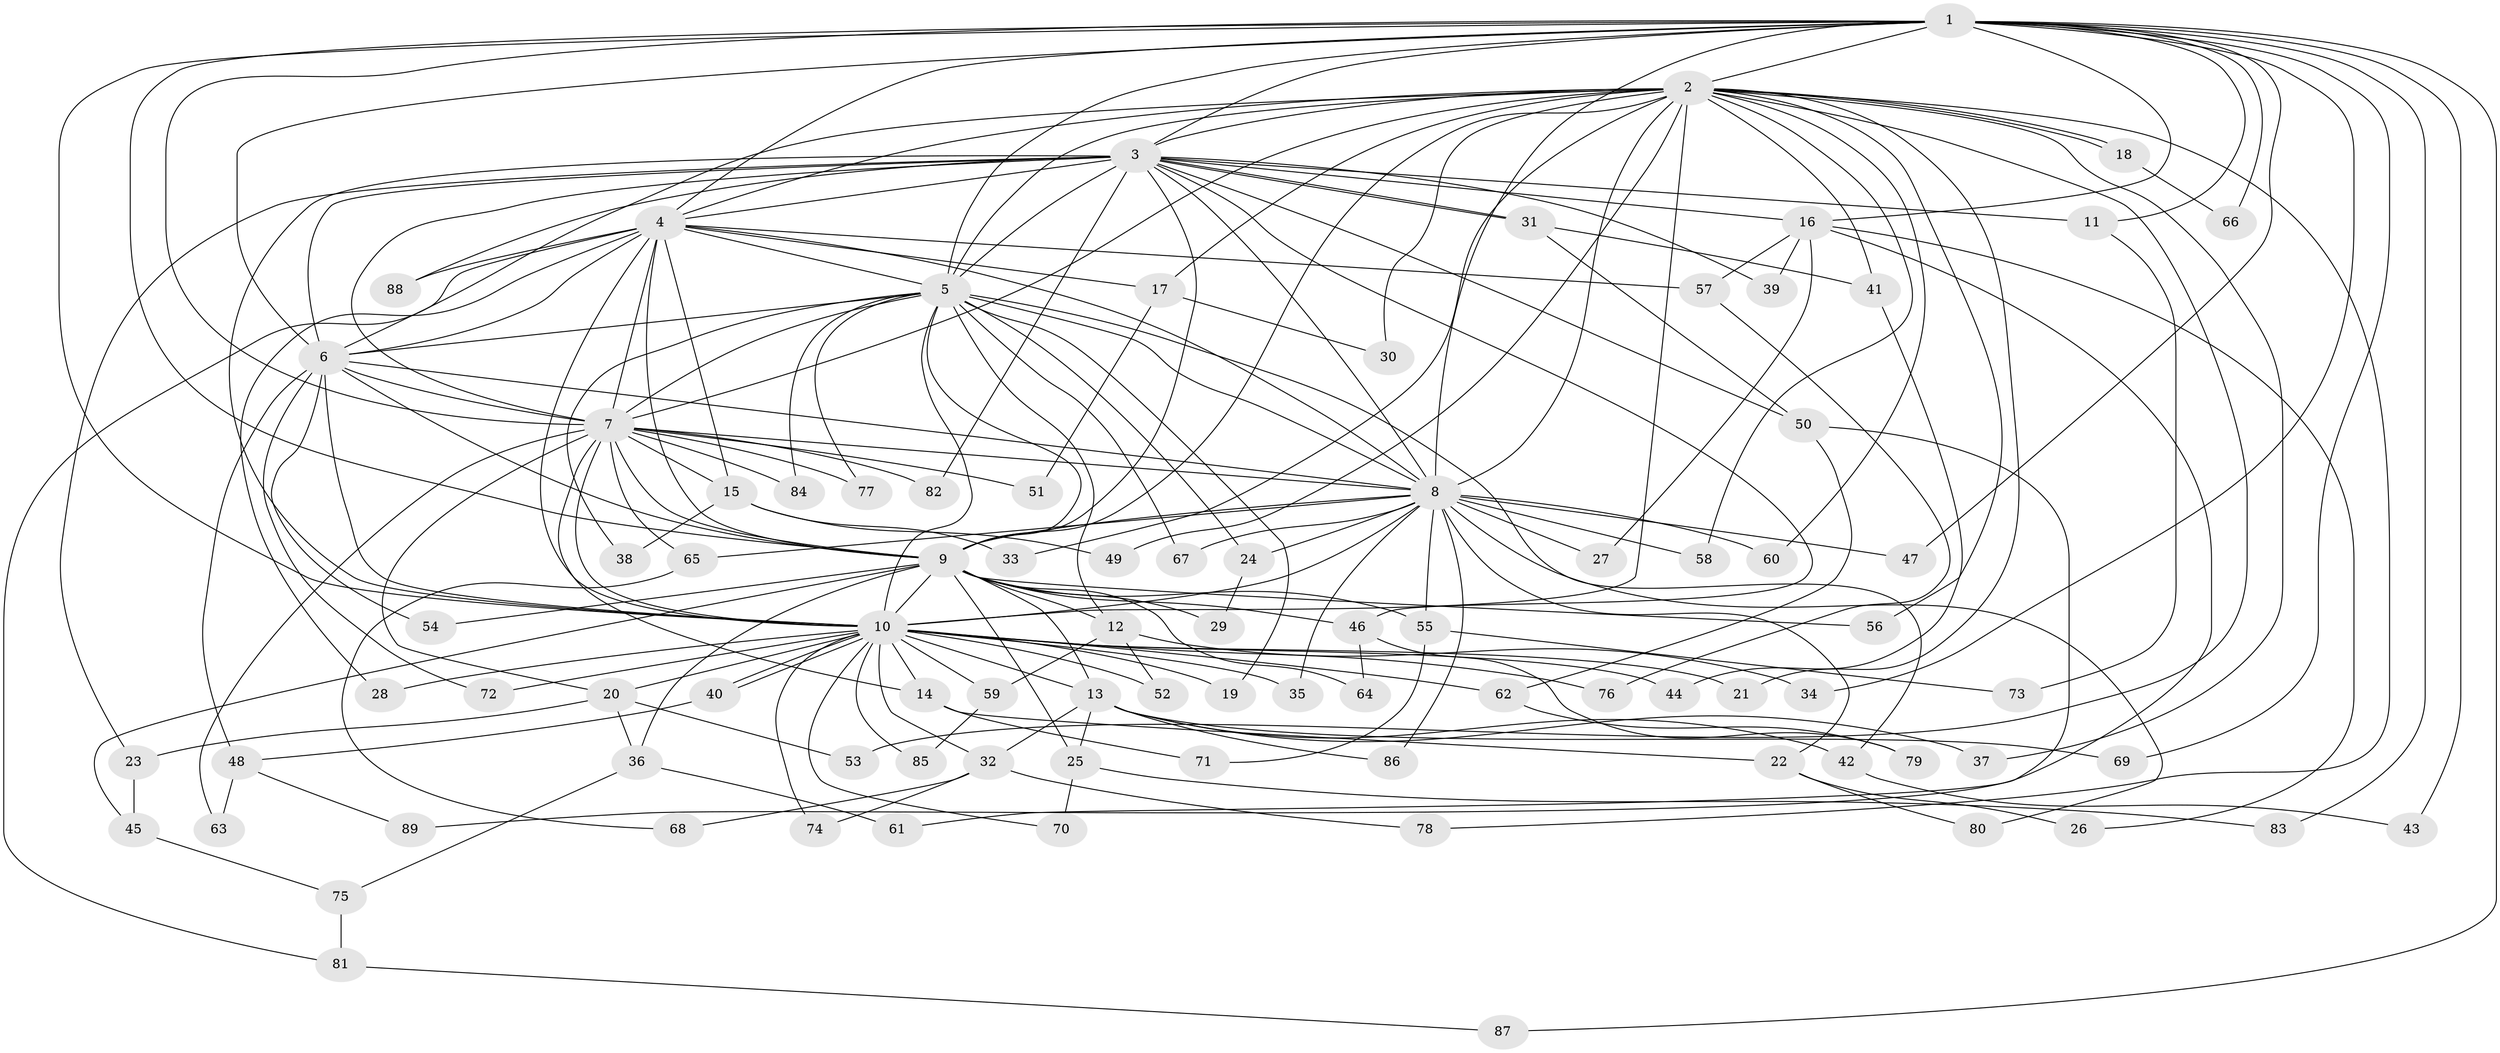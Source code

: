// Generated by graph-tools (version 1.1) at 2025/11/02/27/25 16:11:06]
// undirected, 89 vertices, 203 edges
graph export_dot {
graph [start="1"]
  node [color=gray90,style=filled];
  1;
  2;
  3;
  4;
  5;
  6;
  7;
  8;
  9;
  10;
  11;
  12;
  13;
  14;
  15;
  16;
  17;
  18;
  19;
  20;
  21;
  22;
  23;
  24;
  25;
  26;
  27;
  28;
  29;
  30;
  31;
  32;
  33;
  34;
  35;
  36;
  37;
  38;
  39;
  40;
  41;
  42;
  43;
  44;
  45;
  46;
  47;
  48;
  49;
  50;
  51;
  52;
  53;
  54;
  55;
  56;
  57;
  58;
  59;
  60;
  61;
  62;
  63;
  64;
  65;
  66;
  67;
  68;
  69;
  70;
  71;
  72;
  73;
  74;
  75;
  76;
  77;
  78;
  79;
  80;
  81;
  82;
  83;
  84;
  85;
  86;
  87;
  88;
  89;
  1 -- 2;
  1 -- 3;
  1 -- 4;
  1 -- 5;
  1 -- 6;
  1 -- 7;
  1 -- 8;
  1 -- 9;
  1 -- 10;
  1 -- 11;
  1 -- 16;
  1 -- 34;
  1 -- 43;
  1 -- 47;
  1 -- 66;
  1 -- 69;
  1 -- 83;
  1 -- 87;
  2 -- 3;
  2 -- 4;
  2 -- 5;
  2 -- 6;
  2 -- 7;
  2 -- 8;
  2 -- 9;
  2 -- 10;
  2 -- 17;
  2 -- 18;
  2 -- 18;
  2 -- 21;
  2 -- 30;
  2 -- 33;
  2 -- 37;
  2 -- 41;
  2 -- 49;
  2 -- 53;
  2 -- 56;
  2 -- 58;
  2 -- 60;
  2 -- 78;
  3 -- 4;
  3 -- 5;
  3 -- 6;
  3 -- 7;
  3 -- 8;
  3 -- 9;
  3 -- 10;
  3 -- 11;
  3 -- 16;
  3 -- 23;
  3 -- 31;
  3 -- 31;
  3 -- 39;
  3 -- 46;
  3 -- 50;
  3 -- 82;
  3 -- 88;
  4 -- 5;
  4 -- 6;
  4 -- 7;
  4 -- 8;
  4 -- 9;
  4 -- 10;
  4 -- 15;
  4 -- 17;
  4 -- 28;
  4 -- 57;
  4 -- 81;
  4 -- 88;
  5 -- 6;
  5 -- 7;
  5 -- 8;
  5 -- 9;
  5 -- 10;
  5 -- 12;
  5 -- 19;
  5 -- 24;
  5 -- 38;
  5 -- 42;
  5 -- 67;
  5 -- 77;
  5 -- 84;
  6 -- 7;
  6 -- 8;
  6 -- 9;
  6 -- 10;
  6 -- 48;
  6 -- 54;
  6 -- 72;
  7 -- 8;
  7 -- 9;
  7 -- 10;
  7 -- 14;
  7 -- 15;
  7 -- 20;
  7 -- 51;
  7 -- 63;
  7 -- 65;
  7 -- 77;
  7 -- 82;
  7 -- 84;
  8 -- 9;
  8 -- 10;
  8 -- 22;
  8 -- 24;
  8 -- 27;
  8 -- 35;
  8 -- 47;
  8 -- 55;
  8 -- 58;
  8 -- 60;
  8 -- 65;
  8 -- 67;
  8 -- 80;
  8 -- 86;
  9 -- 10;
  9 -- 12;
  9 -- 13;
  9 -- 25;
  9 -- 29;
  9 -- 36;
  9 -- 45;
  9 -- 46;
  9 -- 54;
  9 -- 55;
  9 -- 56;
  9 -- 64;
  10 -- 13;
  10 -- 14;
  10 -- 19;
  10 -- 20;
  10 -- 21;
  10 -- 28;
  10 -- 32;
  10 -- 35;
  10 -- 40;
  10 -- 40;
  10 -- 44;
  10 -- 52;
  10 -- 59;
  10 -- 62;
  10 -- 70;
  10 -- 72;
  10 -- 74;
  10 -- 76;
  10 -- 85;
  11 -- 73;
  12 -- 34;
  12 -- 52;
  12 -- 59;
  13 -- 25;
  13 -- 32;
  13 -- 37;
  13 -- 42;
  13 -- 69;
  13 -- 86;
  14 -- 22;
  14 -- 71;
  15 -- 33;
  15 -- 38;
  15 -- 49;
  16 -- 26;
  16 -- 27;
  16 -- 39;
  16 -- 57;
  16 -- 89;
  17 -- 30;
  17 -- 51;
  18 -- 66;
  20 -- 23;
  20 -- 36;
  20 -- 53;
  22 -- 26;
  22 -- 80;
  23 -- 45;
  24 -- 29;
  25 -- 70;
  25 -- 83;
  31 -- 41;
  31 -- 50;
  32 -- 68;
  32 -- 74;
  32 -- 78;
  36 -- 61;
  36 -- 75;
  40 -- 48;
  41 -- 44;
  42 -- 43;
  45 -- 75;
  46 -- 64;
  46 -- 79;
  48 -- 63;
  48 -- 89;
  50 -- 61;
  50 -- 62;
  55 -- 71;
  55 -- 73;
  57 -- 76;
  59 -- 85;
  62 -- 79;
  65 -- 68;
  75 -- 81;
  81 -- 87;
}

